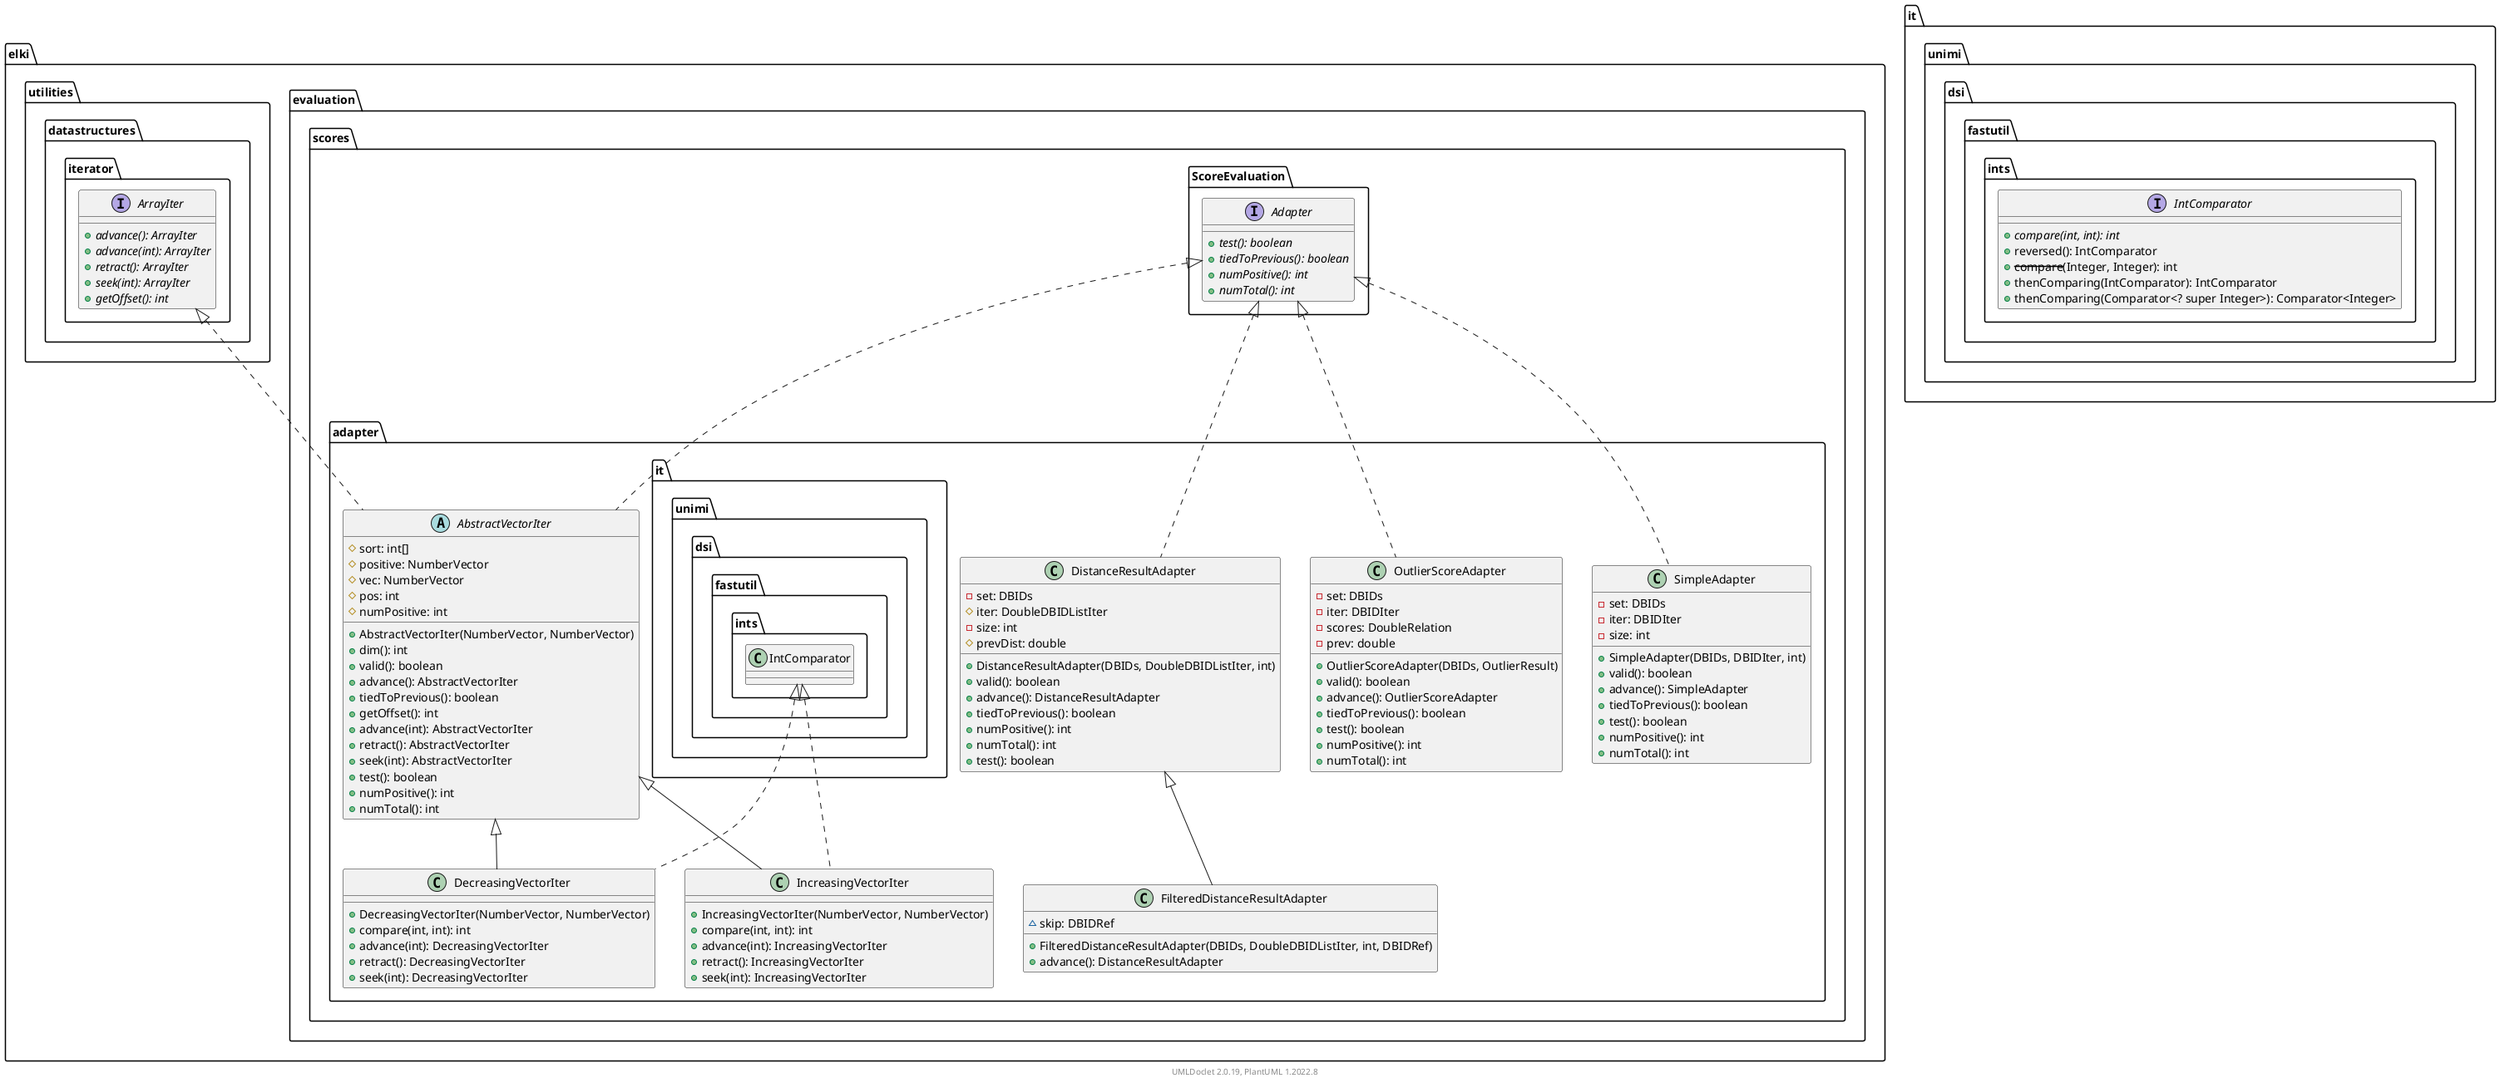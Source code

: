 @startuml
    remove .*\.(Instance|Par|Parameterizer|Factory)$
    namespace elki.evaluation.scores.adapter {

        class OutlierScoreAdapter [[OutlierScoreAdapter.html]] {
            -set: DBIDs
            -iter: DBIDIter
            -scores: DoubleRelation
            -prev: double
            +OutlierScoreAdapter(DBIDs, OutlierResult)
            +valid(): boolean
            +advance(): OutlierScoreAdapter
            +tiedToPrevious(): boolean
            +test(): boolean
            +numPositive(): int
            +numTotal(): int
        }

        abstract class AbstractVectorIter [[AbstractVectorIter.html]] {
            #sort: int[]
            #positive: NumberVector
            #vec: NumberVector
            #pos: int
            #numPositive: int
            +AbstractVectorIter(NumberVector, NumberVector)
            +dim(): int
            +valid(): boolean
            +advance(): AbstractVectorIter
            +tiedToPrevious(): boolean
            +getOffset(): int
            +advance(int): AbstractVectorIter
            +retract(): AbstractVectorIter
            +seek(int): AbstractVectorIter
            +test(): boolean
            +numPositive(): int
            +numTotal(): int
        }

        class DecreasingVectorIter [[DecreasingVectorIter.html]] {
            +DecreasingVectorIter(NumberVector, NumberVector)
            +compare(int, int): int
            +advance(int): DecreasingVectorIter
            +retract(): DecreasingVectorIter
            +seek(int): DecreasingVectorIter
        }

        class IncreasingVectorIter [[IncreasingVectorIter.html]] {
            +IncreasingVectorIter(NumberVector, NumberVector)
            +compare(int, int): int
            +advance(int): IncreasingVectorIter
            +retract(): IncreasingVectorIter
            +seek(int): IncreasingVectorIter
        }

        class DistanceResultAdapter [[DistanceResultAdapter.html]] {
            -set: DBIDs
            #iter: DoubleDBIDListIter
            -size: int
            #prevDist: double
            +DistanceResultAdapter(DBIDs, DoubleDBIDListIter, int)
            +valid(): boolean
            +advance(): DistanceResultAdapter
            +tiedToPrevious(): boolean
            +numPositive(): int
            +numTotal(): int
            +test(): boolean
        }

        class FilteredDistanceResultAdapter [[FilteredDistanceResultAdapter.html]] {
            ~skip: DBIDRef
            +FilteredDistanceResultAdapter(DBIDs, DoubleDBIDListIter, int, DBIDRef)
            +advance(): DistanceResultAdapter
        }

        class SimpleAdapter [[SimpleAdapter.html]] {
            -set: DBIDs
            -iter: DBIDIter
            -size: int
            +SimpleAdapter(DBIDs, DBIDIter, int)
            +valid(): boolean
            +advance(): SimpleAdapter
            +tiedToPrevious(): boolean
            +test(): boolean
            +numPositive(): int
            +numTotal(): int
        }

        elki.evaluation.scores.ScoreEvaluation.Adapter <|.. OutlierScoreAdapter
        elki.evaluation.scores.ScoreEvaluation.Adapter <|.. AbstractVectorIter
        elki.utilities.datastructures.iterator.ArrayIter <|.. AbstractVectorIter
        AbstractVectorIter <|-- DecreasingVectorIter
        it.unimi.dsi.fastutil.ints.IntComparator <|.. DecreasingVectorIter
        AbstractVectorIter <|-- IncreasingVectorIter
        it.unimi.dsi.fastutil.ints.IntComparator <|.. IncreasingVectorIter
        elki.evaluation.scores.ScoreEvaluation.Adapter <|.. DistanceResultAdapter
        DistanceResultAdapter <|-- FilteredDistanceResultAdapter
        elki.evaluation.scores.ScoreEvaluation.Adapter <|.. SimpleAdapter
    }

    namespace elki.evaluation.scores {
        interface elki.evaluation.scores.ScoreEvaluation.Adapter [[../ScoreEvaluation.Adapter.html]] {
            {abstract} +test(): boolean
            {abstract} +tiedToPrevious(): boolean
            {abstract} +numPositive(): int
            {abstract} +numTotal(): int
        }
    }

    namespace elki.utilities.datastructures.iterator {
        interface ArrayIter [[../../../utilities/datastructures/iterator/ArrayIter.html]] {
            {abstract} +advance(): ArrayIter
            {abstract} +advance(int): ArrayIter
            {abstract} +retract(): ArrayIter
            {abstract} +seek(int): ArrayIter
            {abstract} +getOffset(): int
        }
    }

    namespace it.unimi.dsi.fastutil.ints {
        interface IntComparator {
            {abstract} +compare(int, int): int
            +reversed(): IntComparator
            +--compare--(Integer, Integer): int
            +thenComparing(IntComparator): IntComparator
            +thenComparing(Comparator<? super Integer>): Comparator<Integer>
        }
    }

    center footer UMLDoclet 2.0.19, PlantUML 1.2022.8
@enduml
